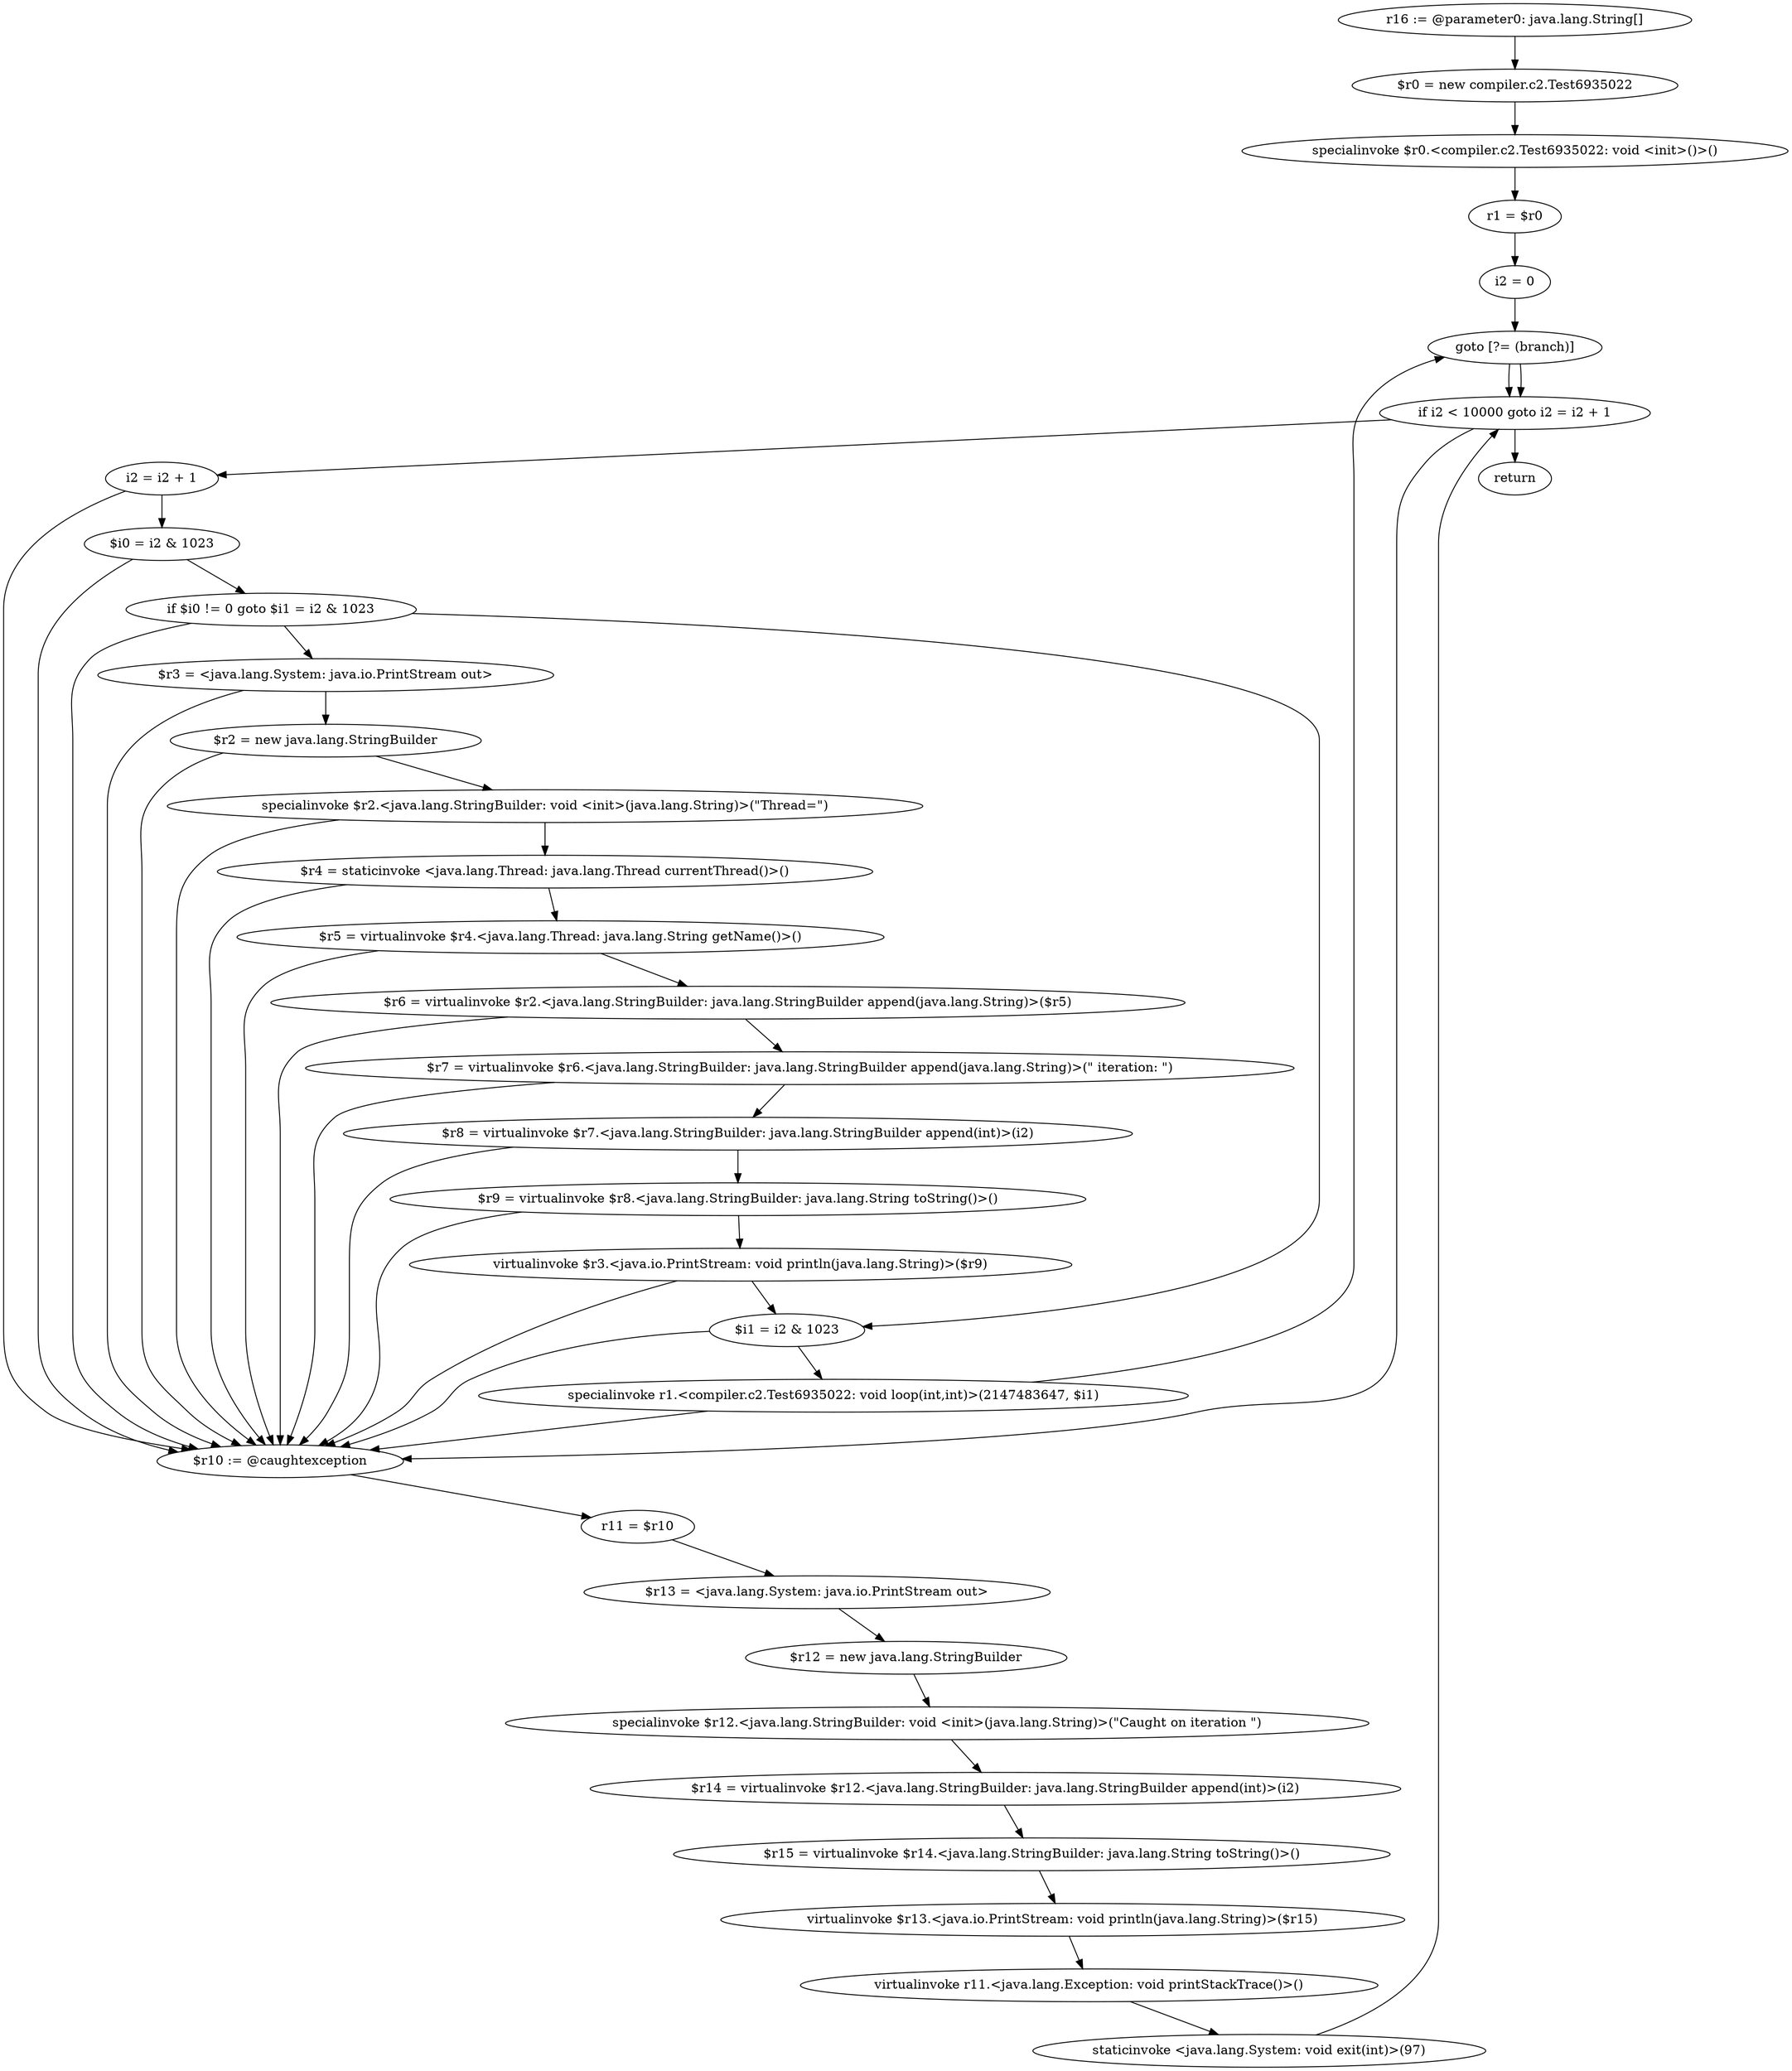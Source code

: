 digraph "unitGraph" {
    "r16 := @parameter0: java.lang.String[]"
    "$r0 = new compiler.c2.Test6935022"
    "specialinvoke $r0.<compiler.c2.Test6935022: void <init>()>()"
    "r1 = $r0"
    "i2 = 0"
    "goto [?= (branch)]"
    "i2 = i2 + 1"
    "$i0 = i2 & 1023"
    "if $i0 != 0 goto $i1 = i2 & 1023"
    "$r3 = <java.lang.System: java.io.PrintStream out>"
    "$r2 = new java.lang.StringBuilder"
    "specialinvoke $r2.<java.lang.StringBuilder: void <init>(java.lang.String)>(\"Thread=\")"
    "$r4 = staticinvoke <java.lang.Thread: java.lang.Thread currentThread()>()"
    "$r5 = virtualinvoke $r4.<java.lang.Thread: java.lang.String getName()>()"
    "$r6 = virtualinvoke $r2.<java.lang.StringBuilder: java.lang.StringBuilder append(java.lang.String)>($r5)"
    "$r7 = virtualinvoke $r6.<java.lang.StringBuilder: java.lang.StringBuilder append(java.lang.String)>(\" iteration: \")"
    "$r8 = virtualinvoke $r7.<java.lang.StringBuilder: java.lang.StringBuilder append(int)>(i2)"
    "$r9 = virtualinvoke $r8.<java.lang.StringBuilder: java.lang.String toString()>()"
    "virtualinvoke $r3.<java.io.PrintStream: void println(java.lang.String)>($r9)"
    "$i1 = i2 & 1023"
    "specialinvoke r1.<compiler.c2.Test6935022: void loop(int,int)>(2147483647, $i1)"
    "$r10 := @caughtexception"
    "r11 = $r10"
    "$r13 = <java.lang.System: java.io.PrintStream out>"
    "$r12 = new java.lang.StringBuilder"
    "specialinvoke $r12.<java.lang.StringBuilder: void <init>(java.lang.String)>(\"Caught on iteration \")"
    "$r14 = virtualinvoke $r12.<java.lang.StringBuilder: java.lang.StringBuilder append(int)>(i2)"
    "$r15 = virtualinvoke $r14.<java.lang.StringBuilder: java.lang.String toString()>()"
    "virtualinvoke $r13.<java.io.PrintStream: void println(java.lang.String)>($r15)"
    "virtualinvoke r11.<java.lang.Exception: void printStackTrace()>()"
    "staticinvoke <java.lang.System: void exit(int)>(97)"
    "if i2 < 10000 goto i2 = i2 + 1"
    "return"
    "r16 := @parameter0: java.lang.String[]"->"$r0 = new compiler.c2.Test6935022";
    "$r0 = new compiler.c2.Test6935022"->"specialinvoke $r0.<compiler.c2.Test6935022: void <init>()>()";
    "specialinvoke $r0.<compiler.c2.Test6935022: void <init>()>()"->"r1 = $r0";
    "r1 = $r0"->"i2 = 0";
    "i2 = 0"->"goto [?= (branch)]";
    "goto [?= (branch)]"->"if i2 < 10000 goto i2 = i2 + 1";
    "i2 = i2 + 1"->"$i0 = i2 & 1023";
    "i2 = i2 + 1"->"$r10 := @caughtexception";
    "$i0 = i2 & 1023"->"if $i0 != 0 goto $i1 = i2 & 1023";
    "$i0 = i2 & 1023"->"$r10 := @caughtexception";
    "if $i0 != 0 goto $i1 = i2 & 1023"->"$r3 = <java.lang.System: java.io.PrintStream out>";
    "if $i0 != 0 goto $i1 = i2 & 1023"->"$i1 = i2 & 1023";
    "if $i0 != 0 goto $i1 = i2 & 1023"->"$r10 := @caughtexception";
    "$r3 = <java.lang.System: java.io.PrintStream out>"->"$r2 = new java.lang.StringBuilder";
    "$r3 = <java.lang.System: java.io.PrintStream out>"->"$r10 := @caughtexception";
    "$r2 = new java.lang.StringBuilder"->"specialinvoke $r2.<java.lang.StringBuilder: void <init>(java.lang.String)>(\"Thread=\")";
    "$r2 = new java.lang.StringBuilder"->"$r10 := @caughtexception";
    "specialinvoke $r2.<java.lang.StringBuilder: void <init>(java.lang.String)>(\"Thread=\")"->"$r4 = staticinvoke <java.lang.Thread: java.lang.Thread currentThread()>()";
    "specialinvoke $r2.<java.lang.StringBuilder: void <init>(java.lang.String)>(\"Thread=\")"->"$r10 := @caughtexception";
    "$r4 = staticinvoke <java.lang.Thread: java.lang.Thread currentThread()>()"->"$r5 = virtualinvoke $r4.<java.lang.Thread: java.lang.String getName()>()";
    "$r4 = staticinvoke <java.lang.Thread: java.lang.Thread currentThread()>()"->"$r10 := @caughtexception";
    "$r5 = virtualinvoke $r4.<java.lang.Thread: java.lang.String getName()>()"->"$r6 = virtualinvoke $r2.<java.lang.StringBuilder: java.lang.StringBuilder append(java.lang.String)>($r5)";
    "$r5 = virtualinvoke $r4.<java.lang.Thread: java.lang.String getName()>()"->"$r10 := @caughtexception";
    "$r6 = virtualinvoke $r2.<java.lang.StringBuilder: java.lang.StringBuilder append(java.lang.String)>($r5)"->"$r7 = virtualinvoke $r6.<java.lang.StringBuilder: java.lang.StringBuilder append(java.lang.String)>(\" iteration: \")";
    "$r6 = virtualinvoke $r2.<java.lang.StringBuilder: java.lang.StringBuilder append(java.lang.String)>($r5)"->"$r10 := @caughtexception";
    "$r7 = virtualinvoke $r6.<java.lang.StringBuilder: java.lang.StringBuilder append(java.lang.String)>(\" iteration: \")"->"$r8 = virtualinvoke $r7.<java.lang.StringBuilder: java.lang.StringBuilder append(int)>(i2)";
    "$r7 = virtualinvoke $r6.<java.lang.StringBuilder: java.lang.StringBuilder append(java.lang.String)>(\" iteration: \")"->"$r10 := @caughtexception";
    "$r8 = virtualinvoke $r7.<java.lang.StringBuilder: java.lang.StringBuilder append(int)>(i2)"->"$r9 = virtualinvoke $r8.<java.lang.StringBuilder: java.lang.String toString()>()";
    "$r8 = virtualinvoke $r7.<java.lang.StringBuilder: java.lang.StringBuilder append(int)>(i2)"->"$r10 := @caughtexception";
    "$r9 = virtualinvoke $r8.<java.lang.StringBuilder: java.lang.String toString()>()"->"virtualinvoke $r3.<java.io.PrintStream: void println(java.lang.String)>($r9)";
    "$r9 = virtualinvoke $r8.<java.lang.StringBuilder: java.lang.String toString()>()"->"$r10 := @caughtexception";
    "virtualinvoke $r3.<java.io.PrintStream: void println(java.lang.String)>($r9)"->"$i1 = i2 & 1023";
    "virtualinvoke $r3.<java.io.PrintStream: void println(java.lang.String)>($r9)"->"$r10 := @caughtexception";
    "$i1 = i2 & 1023"->"specialinvoke r1.<compiler.c2.Test6935022: void loop(int,int)>(2147483647, $i1)";
    "$i1 = i2 & 1023"->"$r10 := @caughtexception";
    "specialinvoke r1.<compiler.c2.Test6935022: void loop(int,int)>(2147483647, $i1)"->"goto [?= (branch)]";
    "specialinvoke r1.<compiler.c2.Test6935022: void loop(int,int)>(2147483647, $i1)"->"$r10 := @caughtexception";
    "goto [?= (branch)]"->"if i2 < 10000 goto i2 = i2 + 1";
    "$r10 := @caughtexception"->"r11 = $r10";
    "r11 = $r10"->"$r13 = <java.lang.System: java.io.PrintStream out>";
    "$r13 = <java.lang.System: java.io.PrintStream out>"->"$r12 = new java.lang.StringBuilder";
    "$r12 = new java.lang.StringBuilder"->"specialinvoke $r12.<java.lang.StringBuilder: void <init>(java.lang.String)>(\"Caught on iteration \")";
    "specialinvoke $r12.<java.lang.StringBuilder: void <init>(java.lang.String)>(\"Caught on iteration \")"->"$r14 = virtualinvoke $r12.<java.lang.StringBuilder: java.lang.StringBuilder append(int)>(i2)";
    "$r14 = virtualinvoke $r12.<java.lang.StringBuilder: java.lang.StringBuilder append(int)>(i2)"->"$r15 = virtualinvoke $r14.<java.lang.StringBuilder: java.lang.String toString()>()";
    "$r15 = virtualinvoke $r14.<java.lang.StringBuilder: java.lang.String toString()>()"->"virtualinvoke $r13.<java.io.PrintStream: void println(java.lang.String)>($r15)";
    "virtualinvoke $r13.<java.io.PrintStream: void println(java.lang.String)>($r15)"->"virtualinvoke r11.<java.lang.Exception: void printStackTrace()>()";
    "virtualinvoke r11.<java.lang.Exception: void printStackTrace()>()"->"staticinvoke <java.lang.System: void exit(int)>(97)";
    "staticinvoke <java.lang.System: void exit(int)>(97)"->"if i2 < 10000 goto i2 = i2 + 1";
    "if i2 < 10000 goto i2 = i2 + 1"->"return";
    "if i2 < 10000 goto i2 = i2 + 1"->"i2 = i2 + 1";
    "if i2 < 10000 goto i2 = i2 + 1"->"$r10 := @caughtexception";
}
